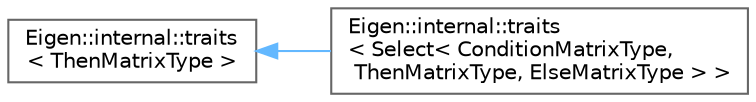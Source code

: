 digraph "类继承关系图"
{
 // LATEX_PDF_SIZE
  bgcolor="transparent";
  edge [fontname=Helvetica,fontsize=10,labelfontname=Helvetica,labelfontsize=10];
  node [fontname=Helvetica,fontsize=10,shape=box,height=0.2,width=0.4];
  rankdir="LR";
  Node0 [id="Node000000",label="Eigen::internal::traits\l\< ThenMatrixType \>",height=0.2,width=0.4,color="grey40", fillcolor="white", style="filled",URL="$struct_eigen_1_1internal_1_1traits.html",tooltip=" "];
  Node0 -> Node1 [id="edge4431_Node000000_Node000001",dir="back",color="steelblue1",style="solid",tooltip=" "];
  Node1 [id="Node000001",label="Eigen::internal::traits\l\< Select\< ConditionMatrixType,\l ThenMatrixType, ElseMatrixType \> \>",height=0.2,width=0.4,color="grey40", fillcolor="white", style="filled",URL="$struct_eigen_1_1internal_1_1traits_3_01_select_3_01_condition_matrix_type_00_01_then_matrix_type4a832542e824e444643efa2ac02419b2.html",tooltip=" "];
}
